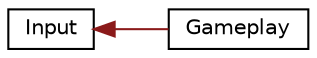 digraph "Graphical Class Hierarchy"
{
  edge [fontname="Helvetica",fontsize="10",labelfontname="Helvetica",labelfontsize="10"];
  node [fontname="Helvetica",fontsize="10",shape=record];
  rankdir="LR";
  Node1 [label="Input",height=0.2,width=0.4,color="black", fillcolor="white", style="filled",URL="$class_input.html"];
  Node1 -> Node2 [dir="back",color="firebrick4",fontsize="10",style="solid",fontname="Helvetica"];
  Node2 [label="Gameplay",height=0.2,width=0.4,color="black", fillcolor="white", style="filled",URL="$class_gameplay.html"];
}
